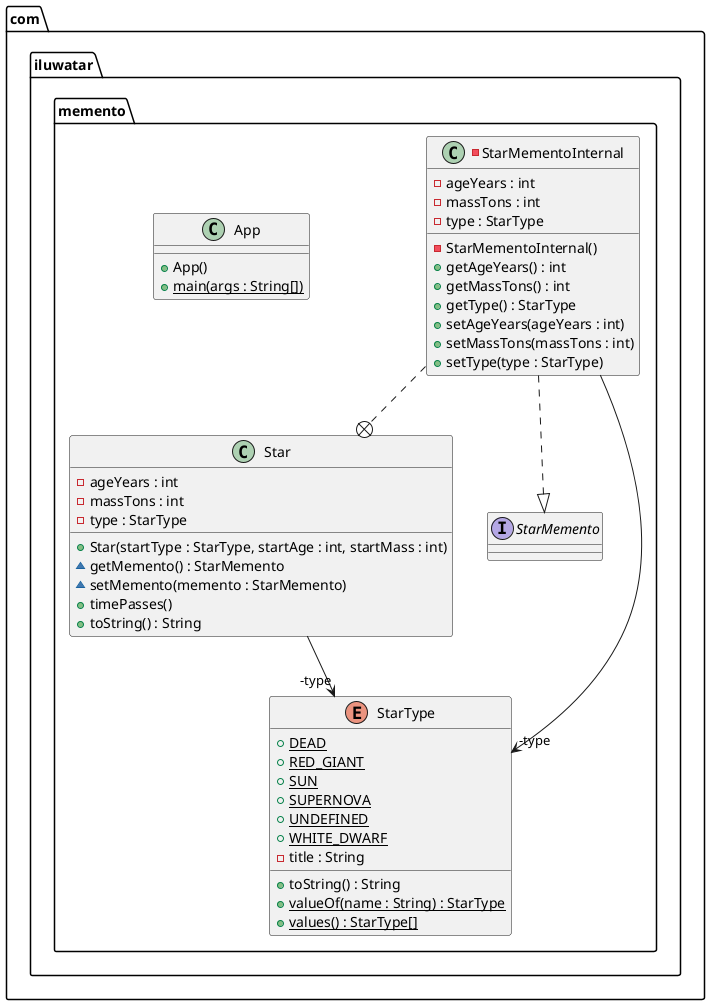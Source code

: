 @startuml
package com.iluwatar.memento {
  class Star {
    - ageYears : int
    - massTons : int
    - type : StarType
    + Star(startType : StarType, startAge : int, startMass : int)
    ~ getMemento() : StarMemento
    ~ setMemento(memento : StarMemento)
    + timePasses()
    + toString() : String
  }
  interface StarMemento {
  }
  -class StarMementoInternal {
    - ageYears : int
    - massTons : int
    - type : StarType
    - StarMementoInternal()
    + getAgeYears() : int
    + getMassTons() : int
    + getType() : StarType
    + setAgeYears(ageYears : int)
    + setMassTons(massTons : int)
    + setType(type : StarType)
  }
  class App {
    + App()
    + main(args : String[]) {static}
  }
  enum StarType {
    + DEAD {static}
    + RED_GIANT {static}
    + SUN {static}
    + SUPERNOVA {static}
    + UNDEFINED {static}
    + WHITE_DWARF {static}
    - title : String
    + toString() : String
    + valueOf(name : String) : StarType {static}
    + values() : StarType[] {static}
  }
}
StarMementoInternal -->  "-type" StarType
Star -->  "-type" StarType
StarMementoInternal ..+ Star
StarMementoInternal ..|> StarMemento 
@enduml